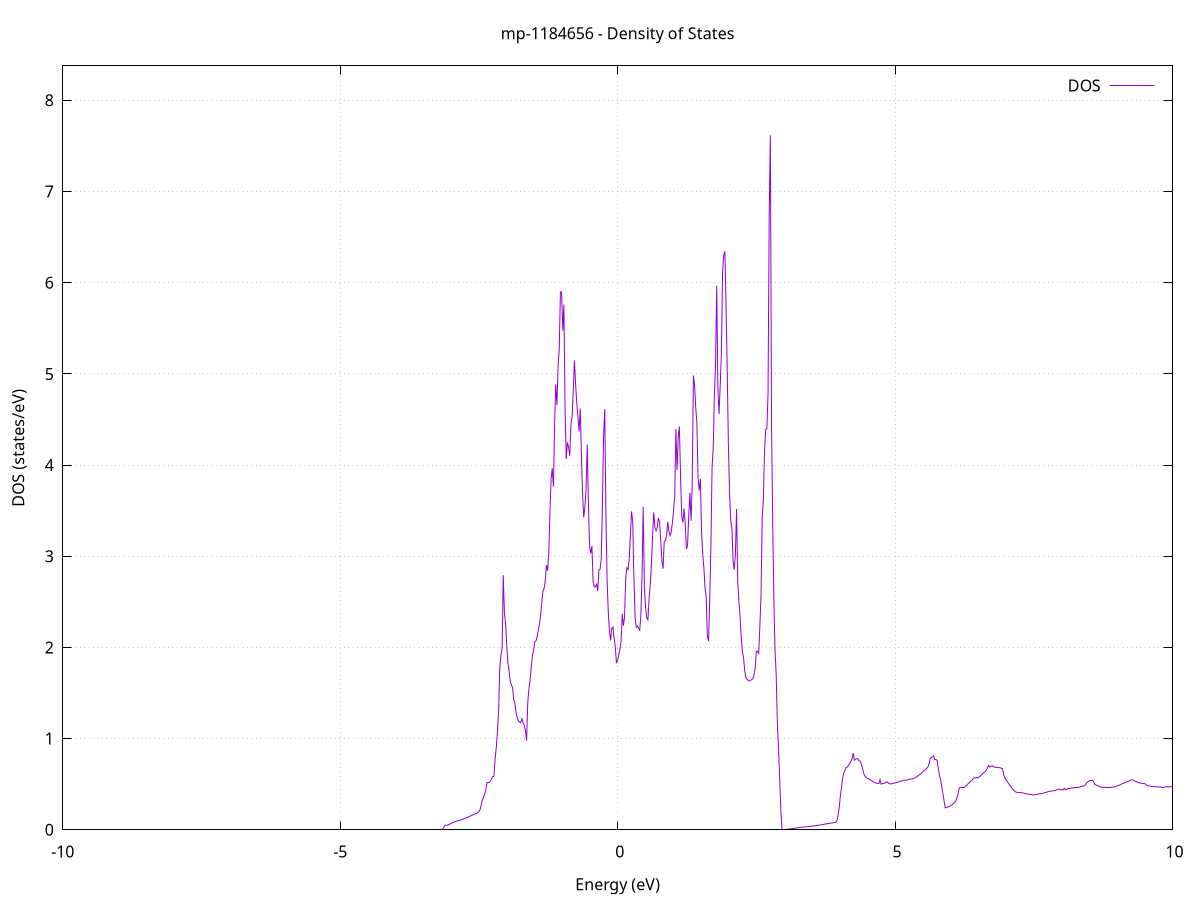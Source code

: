 set title 'mp-1184656 - Density of States'
set xlabel 'Energy (eV)'
set ylabel 'DOS (states/eV)'
set grid
set xrange [-10:10]
set yrange [0:8.378]
set xzeroaxis lt -1
set terminal png size 800,600
set output 'mp-1184656_dos_gnuplot.png'
plot '-' using 1:2 with lines title 'DOS'
-5.109600 0.000000
-5.088600 0.000000
-5.067600 0.000000
-5.046600 0.000000
-5.025500 0.000000
-5.004500 0.000000
-4.983500 0.000000
-4.962500 0.000000
-4.941500 0.000000
-4.920400 0.000000
-4.899400 0.000000
-4.878400 0.000000
-4.857400 0.000000
-4.836300 0.000000
-4.815300 0.000000
-4.794300 0.000000
-4.773300 0.000000
-4.752300 0.000000
-4.731200 0.000000
-4.710200 0.000000
-4.689200 0.000000
-4.668200 0.000000
-4.647200 0.000000
-4.626100 0.000000
-4.605100 0.000000
-4.584100 0.000000
-4.563100 0.000000
-4.542000 0.000000
-4.521000 0.000000
-4.500000 0.000000
-4.479000 0.000000
-4.458000 0.000000
-4.436900 0.000000
-4.415900 0.000000
-4.394900 0.000000
-4.373900 0.000000
-4.352800 0.000000
-4.331800 0.000000
-4.310800 0.000000
-4.289800 0.000000
-4.268800 0.000000
-4.247700 0.000000
-4.226700 0.000000
-4.205700 0.000000
-4.184700 0.000000
-4.163700 0.000000
-4.142600 0.000000
-4.121600 0.000000
-4.100600 0.000000
-4.079600 0.000000
-4.058500 0.000000
-4.037500 0.000000
-4.016500 0.000000
-3.995500 0.000000
-3.974500 0.000000
-3.953400 0.000000
-3.932400 0.000000
-3.911400 0.000000
-3.890400 0.000000
-3.869300 0.000000
-3.848300 0.000000
-3.827300 0.000000
-3.806300 0.000000
-3.785300 0.000000
-3.764200 0.000000
-3.743200 0.000000
-3.722200 0.000000
-3.701200 0.000000
-3.680200 0.000000
-3.659100 0.000000
-3.638100 0.000000
-3.617100 0.000000
-3.596100 0.000000
-3.575000 0.000000
-3.554000 0.000000
-3.533000 0.000000
-3.512000 0.000000
-3.491000 0.000000
-3.469900 0.000000
-3.448900 0.000000
-3.427900 0.000000
-3.406900 0.000000
-3.385800 0.000000
-3.364800 0.000000
-3.343800 0.000000
-3.322800 0.000000
-3.301800 0.000000
-3.280700 0.000000
-3.259700 0.000000
-3.238700 0.000000
-3.217700 0.000000
-3.196700 0.000000
-3.175600 0.003000
-3.154600 0.011900
-3.133600 0.026900
-3.112600 0.049500
-3.091500 0.048000
-3.070500 0.050600
-3.049500 0.055400
-3.028500 0.061100
-3.007500 0.067500
-2.986400 0.074500
-2.965400 0.079900
-2.944400 0.086100
-2.923400 0.091300
-2.902300 0.094700
-2.881300 0.096400
-2.860300 0.101000
-2.839300 0.105500
-2.818300 0.110100
-2.797200 0.114900
-2.776200 0.119800
-2.755200 0.124700
-2.734200 0.129500
-2.713200 0.134400
-2.692100 0.139900
-2.671100 0.145900
-2.650100 0.152400
-2.629100 0.158100
-2.608000 0.163700
-2.587000 0.169500
-2.566000 0.175300
-2.545000 0.181200
-2.524000 0.187500
-2.502900 0.194300
-2.481900 0.218100
-2.460900 0.265400
-2.439900 0.323200
-2.418900 0.355000
-2.397800 0.388600
-2.376800 0.432500
-2.355800 0.518500
-2.334800 0.515300
-2.313700 0.519200
-2.292700 0.530900
-2.271700 0.559900
-2.250700 0.582700
-2.229700 0.586500
-2.208600 0.779100
-2.187600 0.901000
-2.166600 1.074300
-2.145600 1.289100
-2.124500 1.768800
-2.103500 1.918900
-2.082500 1.981800
-2.061500 2.791000
-2.040500 2.370000
-2.019400 2.273000
-1.998400 2.018000
-1.977400 1.827000
-1.956400 1.743000
-1.935400 1.628500
-1.914300 1.591700
-1.893300 1.554200
-1.872300 1.425200
-1.851300 1.386500
-1.830200 1.278600
-1.809200 1.229100
-1.788200 1.195600
-1.767200 1.182400
-1.746200 1.172400
-1.725100 1.218300
-1.704100 1.171900
-1.683100 1.144400
-1.662100 1.093400
-1.641000 0.979500
-1.620000 1.393700
-1.599000 1.547000
-1.578000 1.642300
-1.557000 1.785800
-1.535900 1.911700
-1.514900 1.973300
-1.493900 2.059600
-1.472900 2.070900
-1.451900 2.118500
-1.430800 2.186900
-1.409800 2.255400
-1.388800 2.341400
-1.367800 2.490700
-1.346700 2.617300
-1.325700 2.646700
-1.304700 2.730900
-1.283700 2.902000
-1.262700 2.842300
-1.241600 3.032300
-1.220600 3.467500
-1.199600 3.843300
-1.178600 3.964200
-1.157500 3.762900
-1.136500 4.424800
-1.115500 4.884100
-1.094500 4.657200
-1.073500 5.086300
-1.052400 5.269900
-1.031400 5.897100
-1.010400 5.899800
-0.989400 5.475800
-0.968400 5.760400
-0.947300 4.610000
-0.926300 4.064000
-0.905300 4.248400
-0.884300 4.198700
-0.863200 4.102000
-0.842200 4.443400
-0.821200 4.529700
-0.800200 4.802300
-0.779200 5.147200
-0.758100 4.888700
-0.737100 4.680700
-0.716100 4.527100
-0.695100 4.365700
-0.674000 4.621400
-0.653000 4.106100
-0.632000 3.677300
-0.611000 3.426300
-0.590000 3.542800
-0.568900 3.725900
-0.547900 4.223600
-0.526900 3.584400
-0.505900 3.108300
-0.484900 3.031200
-0.463800 3.110600
-0.442800 2.724100
-0.421800 2.663900
-0.400800 2.667000
-0.379700 2.693900
-0.358700 2.617500
-0.337700 2.852800
-0.316700 2.857900
-0.295700 2.964300
-0.274600 3.575700
-0.253600 4.307100
-0.232600 4.612300
-0.211600 3.478500
-0.190500 2.749300
-0.169500 2.395700
-0.148500 2.183300
-0.127500 2.075700
-0.106500 2.209600
-0.085400 2.224300
-0.064400 2.107600
-0.043400 2.014000
-0.022400 1.836200
-0.001400 1.854700
0.019700 1.921300
0.040700 1.977500
0.061700 2.065700
0.082700 2.369400
0.103800 2.237800
0.124800 2.332800
0.145800 2.766600
0.166800 2.874700
0.187800 2.854600
0.208900 2.975600
0.229900 3.235900
0.250900 3.492300
0.271900 3.376800
0.293000 2.776600
0.314000 2.331100
0.335000 2.220600
0.356000 2.234700
0.377000 2.209500
0.398100 2.189100
0.419100 2.359000
0.440100 2.795500
0.461100 3.542500
0.482100 2.661800
0.503200 2.441400
0.524200 2.323600
0.545200 2.303300
0.566200 2.530300
0.587300 2.686500
0.608300 2.908000
0.629300 3.214700
0.650300 3.481300
0.671300 3.312400
0.692400 3.278800
0.713400 3.314000
0.734400 3.417900
0.755400 3.375200
0.776500 3.167900
0.797500 2.951000
0.818500 2.864000
0.839500 3.159800
0.860500 3.172300
0.881600 3.220700
0.902600 3.379600
0.923600 3.274500
0.944600 3.227300
0.965600 3.265300
0.986700 3.368700
1.007700 3.503600
1.028700 3.657400
1.049700 4.396400
1.070800 3.944800
1.091800 4.303900
1.112800 4.423000
1.133800 3.870500
1.154800 3.443300
1.175900 3.370600
1.196900 3.523200
1.217900 3.354200
1.238900 3.080400
1.260000 3.118200
1.281000 3.441900
1.302000 3.696400
1.323000 3.389900
1.344000 3.792600
1.365100 4.982300
1.386100 4.880600
1.407100 4.631500
1.428100 4.469000
1.449100 3.864200
1.470200 3.719500
1.491200 3.850000
1.512200 3.270200
1.533200 3.027700
1.554300 2.872400
1.575300 2.646800
1.596300 2.553800
1.617300 2.124100
1.638300 2.069300
1.659400 2.519800
1.680400 3.105400
1.701400 3.966100
1.722400 4.188700
1.743500 4.768700
1.764500 5.088900
1.785500 5.969700
1.806500 4.852300
1.827500 4.561000
1.848600 4.878500
1.869600 5.207100
1.890600 6.109800
1.911600 6.304000
1.932600 6.343600
1.953700 5.739100
1.974700 5.042400
1.995700 4.231800
2.016700 3.686200
2.037800 3.397000
2.058800 3.307200
2.079800 2.953200
2.100800 2.852400
2.121800 3.014400
2.142900 3.516900
2.163900 2.720700
2.184900 2.511300
2.205900 2.348900
2.227000 2.114900
2.248000 1.962000
2.269000 1.886000
2.290000 1.747700
2.311000 1.669700
2.332100 1.651300
2.353100 1.637600
2.374100 1.631300
2.395100 1.639700
2.416100 1.648100
2.437200 1.654800
2.458200 1.699000
2.479200 1.776100
2.500200 1.959400
2.521300 1.957700
2.542300 1.934500
2.563300 2.236900
2.584300 2.570400
2.605300 3.429000
2.626400 3.608300
2.647400 4.163900
2.668400 4.392800
2.689400 4.399300
2.710500 4.778300
2.731500 6.721500
2.752500 7.616500
2.773500 4.458400
2.794500 3.353800
2.815600 2.541900
2.836600 1.962500
2.857600 1.704200
2.878600 1.167200
2.899600 0.887000
2.920700 0.558800
2.941700 0.203500
2.962700 0.000400
2.983700 0.001800
3.004800 0.003200
3.025800 0.004400
3.046800 0.005600
3.067800 0.006700
3.088800 0.007700
3.109900 0.008700
3.130900 0.010400
3.151900 0.012700
3.172900 0.014800
3.194000 0.016800
3.215000 0.018700
3.236000 0.020600
3.257000 0.022300
3.278000 0.024000
3.299100 0.026300
3.320100 0.028300
3.341100 0.029700
3.362100 0.030700
3.383100 0.032000
3.404200 0.033400
3.425200 0.034900
3.446200 0.036200
3.467200 0.037500
3.488300 0.039100
3.509300 0.039800
3.530300 0.041600
3.551300 0.043600
3.572300 0.045500
3.593400 0.047500
3.614400 0.049500
3.635400 0.051500
3.656400 0.053600
3.677500 0.055700
3.698500 0.057800
3.719500 0.060500
3.740500 0.063200
3.761500 0.065400
3.782600 0.066900
3.803600 0.068800
3.824600 0.071000
3.845600 0.073200
3.866600 0.075500
3.887700 0.077800
3.908700 0.079400
3.929700 0.082900
3.950700 0.090300
3.971800 0.159500
3.992800 0.240100
4.013800 0.371000
4.034800 0.468000
4.055800 0.571000
4.076900 0.623400
4.097900 0.653600
4.118900 0.684600
4.139900 0.688200
4.160900 0.703400
4.182000 0.727200
4.203000 0.748900
4.224000 0.777100
4.245000 0.840500
4.266100 0.763500
4.287100 0.775600
4.308100 0.778200
4.329100 0.778300
4.350100 0.757600
4.371200 0.753500
4.392200 0.717800
4.413200 0.675900
4.434200 0.619900
4.455300 0.589300
4.476300 0.574200
4.497300 0.567100
4.518300 0.560100
4.539300 0.551900
4.560400 0.544100
4.581400 0.537000
4.602400 0.527600
4.623400 0.520200
4.644400 0.514800
4.665500 0.511100
4.686500 0.508900
4.707500 0.507500
4.728500 0.550200
4.749600 0.499900
4.770600 0.506600
4.791600 0.508700
4.812600 0.511900
4.833600 0.517300
4.854700 0.526200
4.875700 0.513200
4.896700 0.505300
4.917700 0.502700
4.938800 0.504600
4.959800 0.506500
4.980800 0.510200
5.001800 0.514200
5.022800 0.517400
5.043900 0.520600
5.064900 0.524500
5.085900 0.529100
5.106900 0.533700
5.127900 0.539000
5.149000 0.543000
5.170000 0.543600
5.191000 0.543800
5.212000 0.543300
5.233100 0.548300
5.254100 0.553300
5.275100 0.555800
5.296100 0.556200
5.317100 0.558900
5.338200 0.564100
5.359200 0.570700
5.380200 0.578300
5.401200 0.586400
5.422300 0.597000
5.443300 0.604800
5.464300 0.615300
5.485300 0.627800
5.506300 0.640100
5.527400 0.651400
5.548400 0.657400
5.569400 0.674700
5.590400 0.688900
5.611400 0.719400
5.632500 0.776100
5.653500 0.793500
5.674500 0.799500
5.695500 0.810500
5.716600 0.767900
5.737600 0.770100
5.758600 0.760400
5.779600 0.670900
5.800600 0.593800
5.821700 0.547100
5.842700 0.467900
5.863700 0.392000
5.884700 0.310800
5.905800 0.239600
5.926800 0.247000
5.947800 0.248900
5.968800 0.252700
5.989800 0.257100
6.010900 0.266400
6.031900 0.277000
6.052900 0.288500
6.073900 0.301000
6.094900 0.317900
6.116000 0.351200
6.137000 0.397900
6.158000 0.458700
6.179000 0.467800
6.200100 0.462000
6.221100 0.464200
6.242100 0.463200
6.263100 0.472700
6.284100 0.484700
6.305200 0.497900
6.326200 0.511200
6.347200 0.522900
6.368200 0.533700
6.389300 0.543100
6.410300 0.567100
6.431300 0.568200
6.452300 0.570000
6.473300 0.573600
6.494400 0.569700
6.515400 0.578700
6.536400 0.590200
6.557400 0.602700
6.578400 0.615800
6.599500 0.626900
6.620500 0.635900
6.641500 0.650900
6.662500 0.674500
6.683600 0.704300
6.704600 0.688800
6.725600 0.693900
6.746600 0.699700
6.767600 0.697300
6.788700 0.688800
6.809700 0.684900
6.830700 0.683700
6.851700 0.685600
6.872800 0.682400
6.893800 0.678700
6.914800 0.675000
6.935800 0.671400
6.956800 0.606500
6.977900 0.570700
6.998900 0.550300
7.019900 0.531100
7.040900 0.512900
7.061900 0.491600
7.083000 0.473300
7.104000 0.457000
7.125000 0.441600
7.146000 0.428900
7.167100 0.418300
7.188100 0.411500
7.209100 0.408100
7.230100 0.408300
7.251100 0.407500
7.272200 0.406800
7.293200 0.405600
7.314200 0.402800
7.335200 0.399700
7.356300 0.396700
7.377300 0.393800
7.398300 0.391100
7.419300 0.388300
7.440300 0.386100
7.461400 0.384500
7.482400 0.383000
7.503400 0.382200
7.524400 0.383900
7.545400 0.386400
7.566500 0.389500
7.587500 0.392900
7.608500 0.396800
7.629500 0.394700
7.650600 0.398200
7.671600 0.401700
7.692600 0.405300
7.713600 0.409000
7.734600 0.412800
7.755700 0.416800
7.776700 0.420100
7.797700 0.422900
7.818700 0.425300
7.839800 0.427400
7.860800 0.429200
7.881800 0.430700
7.902800 0.438500
7.923800 0.443600
7.944900 0.444700
7.965900 0.444000
7.986900 0.442100
8.007900 0.440000
8.028900 0.437600
8.050000 0.454600
8.071000 0.439300
8.092000 0.444100
8.113000 0.450400
8.134100 0.452800
8.155100 0.454000
8.176100 0.456700
8.197100 0.459200
8.218100 0.460200
8.239200 0.461300
8.260200 0.462600
8.281200 0.463900
8.302200 0.465200
8.323300 0.467800
8.344300 0.472000
8.365300 0.476100
8.386300 0.479000
8.407300 0.482800
8.428400 0.490800
8.449400 0.510600
8.470400 0.525300
8.491400 0.533700
8.512400 0.538800
8.533500 0.541500
8.554500 0.540900
8.575500 0.531900
8.596500 0.498300
8.617600 0.492600
8.638600 0.486800
8.659600 0.480900
8.680600 0.474600
8.701600 0.468100
8.722700 0.466300
8.743700 0.466500
8.764700 0.465500
8.785700 0.464700
8.806800 0.464400
8.827800 0.464500
8.848800 0.464500
8.869800 0.464700
8.890800 0.465000
8.911900 0.466400
8.932900 0.468600
8.953900 0.471400
8.974900 0.474800
8.995900 0.478900
9.017000 0.483700
9.038000 0.489000
9.059000 0.494500
9.080000 0.500400
9.101100 0.506300
9.122100 0.511800
9.143100 0.517000
9.164100 0.521800
9.185100 0.527300
9.206200 0.532700
9.227200 0.538100
9.248200 0.543600
9.269200 0.549600
9.290300 0.545600
9.311300 0.538800
9.332300 0.530900
9.353300 0.526500
9.374300 0.520500
9.395400 0.515600
9.416400 0.512400
9.437400 0.510600
9.458400 0.508500
9.479400 0.507300
9.500500 0.505500
9.521500 0.496200
9.542500 0.487300
9.563500 0.482700
9.584600 0.479500
9.605600 0.477400
9.626600 0.475900
9.647600 0.474800
9.668600 0.473400
9.689700 0.471900
9.710700 0.470800
9.731700 0.470100
9.752700 0.469800
9.773800 0.469500
9.794800 0.469200
9.815800 0.469000
9.836800 0.469000
9.857800 0.469200
9.878900 0.469600
9.899900 0.470000
9.920900 0.470600
9.941900 0.471300
9.962900 0.472700
9.984000 0.474600
10.005000 0.477100
10.026000 0.479900
10.047000 0.482900
10.068100 0.486200
10.089100 0.490100
10.110100 0.494400
10.131100 0.499400
10.152100 0.505600
10.173200 0.513500
10.194200 0.526800
10.215200 0.537700
10.236200 0.539200
10.257300 0.539200
10.278300 0.544700
10.299300 0.569200
10.320300 0.557600
10.341300 0.554800
10.362400 0.560800
10.383400 0.572700
10.404400 0.590300
10.425400 0.611900
10.446400 0.633800
10.467500 0.656000
10.488500 0.679100
10.509500 0.655100
10.530500 0.646800
10.551600 0.662000
10.572600 0.665400
10.593600 0.652800
10.614600 0.621400
10.635600 0.591600
10.656700 0.563800
10.677700 0.535000
10.698700 0.506900
10.719700 0.477700
10.740700 0.429900
10.761800 0.417100
10.782800 0.405800
10.803800 0.396600
10.824800 0.389500
10.845900 0.383300
10.866900 0.376800
10.887900 0.370300
10.908900 0.363600
10.929900 0.357000
10.951000 0.350300
10.972000 0.340200
10.993000 0.329600
11.014000 0.324100
11.035100 0.319600
11.056100 0.316000
11.077100 0.314000
11.098100 0.317500
11.119100 0.339600
11.140200 0.338100
11.161200 0.342000
11.182200 0.352900
11.203200 0.363800
11.224200 0.365200
11.245300 0.366600
11.266300 0.368700
11.287300 0.371500
11.308300 0.375400
11.329400 0.381200
11.350400 0.382100
11.371400 0.381600
11.392400 0.378500
11.413400 0.374700
11.434500 0.371100
11.455500 0.370000
11.476500 0.369500
11.497500 0.369100
11.518600 0.361000
11.539600 0.360200
11.560600 0.360300
11.581600 0.361100
11.602600 0.362000
11.623700 0.342000
11.644700 0.334100
11.665700 0.328700
11.686700 0.323300
11.707700 0.317700
11.728800 0.312000
11.749800 0.306100
11.770800 0.299900
11.791800 0.293800
11.812900 0.287600
11.833900 0.281300
11.854900 0.270900
11.875900 0.273400
11.896900 0.268500
11.918000 0.264900
11.939000 0.262400
11.960000 0.261000
11.981000 0.260500
12.002100 0.260600
12.023100 0.261100
12.044100 0.262200
12.065100 0.264300
12.086100 0.267400
12.107200 0.271400
12.128200 0.280800
12.149200 0.285200
12.170200 0.290600
12.191200 0.304000
12.212300 0.321500
12.233300 0.348200
12.254300 0.373500
12.275300 0.389600
12.296400 0.406600
12.317400 0.422500
12.338400 0.431300
12.359400 0.438600
12.380400 0.444900
12.401500 0.449200
12.422500 0.451300
12.443500 0.453600
12.464500 0.460100
12.485600 0.464300
12.506600 0.473500
12.527600 0.489200
12.548600 0.509100
12.569600 0.535400
12.590700 0.551800
12.611700 0.560100
12.632700 0.570000
12.653700 0.574200
12.674700 0.579700
12.695800 0.585100
12.716800 0.588500
12.737800 0.586800
12.758800 0.579900
12.779900 0.576200
12.800900 0.573600
12.821900 0.565800
12.842900 0.552300
12.863900 0.534400
12.885000 0.517600
12.906000 0.507100
12.927000 0.502600
12.948000 0.488600
12.969100 0.474800
12.990100 0.461700
13.011100 0.448900
13.032100 0.437900
13.053100 0.428700
13.074200 0.421300
13.095200 0.413300
13.116200 0.406200
13.137200 0.401800
13.158200 0.398700
13.179300 0.395400
13.200300 0.388800
13.221300 0.390900
13.242300 0.396400
13.263400 0.394400
13.284400 0.411200
13.305400 0.419700
13.326400 0.403300
13.347400 0.401700
13.368500 0.399600
13.389500 0.397200
13.410500 0.394500
13.431500 0.390100
13.452600 0.385400
13.473600 0.382800
13.494600 0.385000
13.515600 0.386200
13.536600 0.386300
13.557700 0.384700
13.578700 0.383500
13.599700 0.382500
13.620700 0.381800
13.641700 0.381100
13.662800 0.381300
13.683800 0.382900
13.704800 0.385200
13.725800 0.390000
13.746900 0.395000
13.767900 0.399800
13.788900 0.404600
13.809900 0.409400
13.830900 0.414000
13.852000 0.418600
13.873000 0.423200
13.894000 0.427900
13.915000 0.432100
13.936100 0.435300
13.957100 0.436000
13.978100 0.436100
13.999100 0.459800
14.020100 0.442200
14.041200 0.439600
14.062200 0.437300
14.083200 0.435400
14.104200 0.433300
14.125200 0.431500
14.146300 0.429600
14.167300 0.428100
14.188300 0.427600
14.209300 0.427700
14.230400 0.428300
14.251400 0.429500
14.272400 0.431100
14.293400 0.450500
14.314400 0.445700
14.335500 0.450600
14.356500 0.456900
14.377500 0.464800
14.398500 0.474500
14.419600 0.484500
14.440600 0.496600
14.461600 0.509700
14.482600 0.524900
14.503600 0.572500
14.524700 0.564000
14.545700 0.575600
14.566700 0.584800
14.587700 0.585100
14.608700 0.602600
14.629800 0.633600
14.650800 0.626100
14.671800 0.619800
14.692800 0.615300
14.713900 0.612300
14.734900 0.609600
14.755900 0.603000
14.776900 0.596900
14.797900 0.591300
14.819000 0.586200
14.840000 0.581400
14.861000 0.573900
14.882000 0.568700
14.903100 0.562600
14.924100 0.558400
14.945100 0.554600
14.966100 0.551200
14.987100 0.548200
15.008200 0.545800
15.029200 0.543600
15.050200 0.541600
15.071200 0.540000
15.092200 0.539500
15.113300 0.526500
15.134300 0.517200
15.155300 0.511900
15.176300 0.510900
15.197400 0.511200
15.218400 0.512500
15.239400 0.515100
15.260400 0.519000
15.281400 0.523600
15.302500 0.529000
15.323500 0.535300
15.344500 0.539800
15.365500 0.544500
15.386600 0.550100
15.407600 0.557300
15.428600 0.567800
15.449600 0.570800
15.470600 0.573700
15.491700 0.576800
15.512700 0.582000
15.533700 0.591300
15.554700 0.610300
15.575700 0.617100
15.596800 0.625500
15.617800 0.634200
15.638800 0.643000
15.659800 0.659800
15.680900 0.676600
15.701900 0.686100
15.722900 0.686500
15.743900 0.687600
15.764900 0.690600
15.786000 0.695300
15.807000 0.697500
15.828000 0.711000
15.849000 0.723600
15.870100 0.736700
15.891100 0.736100
15.912100 0.705600
15.933100 0.696100
15.954100 0.692700
15.975200 0.692600
15.996200 0.686100
16.017200 0.682500
16.038200 0.689700
16.059200 0.693100
16.080300 0.703200
16.101300 0.715900
16.122300 0.726300
16.143300 0.739900
16.164400 0.756800
16.185400 0.787900
16.206400 0.805300
16.227400 0.808700
16.248400 0.828300
16.269500 0.834200
16.290500 0.834200
16.311500 0.830300
16.332500 0.825900
16.353600 0.823100
16.374600 0.828100
16.395600 0.837800
16.416600 0.844000
16.437600 0.848600
16.458700 0.851700
16.479700 0.856400
16.500700 0.861000
16.521700 0.864200
16.542700 0.868400
16.563800 0.875800
16.584800 0.890000
16.605800 0.909600
16.626800 0.916400
16.647900 0.931500
16.668900 0.945700
16.689900 0.969000
16.710900 1.005100
16.731900 1.035000
16.753000 1.080000
16.774000 1.130000
16.795000 1.156900
16.816000 1.163000
16.837000 1.183000
16.858100 1.205700
16.879100 1.232400
16.900100 1.250900
16.921100 1.275000
16.942200 1.294200
16.963200 1.290700
16.984200 1.272600
17.005200 1.258100
17.026200 1.244600
17.047300 1.222300
17.068300 1.177100
17.089300 1.134200
17.110300 1.088000
17.131400 1.043300
17.152400 0.990300
17.173400 0.946900
17.194400 0.914500
17.215400 0.883200
17.236500 0.857100
17.257500 0.825300
17.278500 0.797500
17.299500 0.774600
17.320500 0.756400
17.341600 0.747100
17.362600 0.736500
17.383600 0.735300
17.404600 0.740200
17.425700 0.733800
17.446700 0.723600
17.467700 0.718600
17.488700 0.730900
17.509700 0.734100
17.530800 0.737500
17.551800 0.738900
17.572800 0.781300
17.593800 0.741700
17.614900 0.747400
17.635900 0.754000
17.656900 0.761400
17.677900 0.767400
17.698900 0.759300
17.720000 0.762900
17.741000 0.772100
17.762000 0.785700
17.783000 0.814900
17.804000 0.831800
17.825100 0.849800
17.846100 0.871400
17.867100 0.898500
17.888100 0.926900
17.909200 0.962400
17.930200 0.980000
17.951200 0.983000
17.972200 0.979000
17.993200 0.971600
18.014300 0.970400
18.035300 0.971100
18.056300 0.968200
18.077300 0.966500
18.098400 0.968000
18.119400 0.939500
18.140400 0.892100
18.161400 0.874300
18.182400 0.862700
18.203500 0.851400
18.224500 0.840300
18.245500 0.829300
18.266500 0.818300
18.287500 0.802700
18.308600 0.792900
18.329600 0.787100
18.350600 0.788200
18.371600 0.799200
18.392700 0.809000
18.413700 0.816500
18.434700 0.826200
18.455700 0.839100
18.476700 0.852800
18.497800 0.911700
18.518800 0.886200
18.539800 0.872600
18.560800 0.876900
18.581900 0.885700
18.602900 0.898700
18.623900 0.914500
18.644900 0.922800
18.665900 0.932500
18.687000 0.946500
18.708000 0.954700
18.729000 0.964900
18.750000 0.975400
18.771000 0.976000
18.792100 0.957500
18.813100 0.930900
18.834100 0.913700
18.855100 0.903600
18.876200 0.891600
18.897200 0.876500
18.918200 0.858500
18.939200 0.839300
18.960200 0.828900
18.981300 0.828500
19.002300 0.820500
19.023300 0.811500
19.044300 0.798500
19.065400 0.787300
19.086400 0.776900
19.107400 0.768800
19.128400 0.759900
19.149400 0.756400
19.170500 0.758500
19.191500 0.755800
19.212500 0.755300
19.233500 0.756000
19.254500 0.757700
19.275600 0.761300
19.296600 0.763400
19.317600 0.765900
19.338600 0.773000
19.359700 0.783200
19.380700 0.792500
19.401700 0.805400
19.422700 0.810100
19.443700 0.807200
19.464800 0.807000
19.485800 0.817800
19.506800 0.835200
19.527800 0.856200
19.548900 0.885000
19.569900 0.910800
19.590900 0.936000
19.611900 0.954700
19.632900 0.963500
19.654000 0.960700
19.675000 0.972700
19.696000 1.026100
19.717000 1.023700
19.738000 0.986400
19.759100 0.955300
19.780100 0.942300
19.801100 0.936400
19.822100 0.943100
19.843200 0.933500
19.864200 0.920900
19.885200 0.909600
19.906200 0.905500
19.927200 0.900500
19.948300 0.903700
19.969300 0.901100
19.990300 0.899500
20.011300 0.885400
20.032400 0.872300
20.053400 0.864000
20.074400 0.861900
20.095400 0.867500
20.116400 0.883900
20.137500 0.895300
20.158500 0.905000
20.179500 0.912800
20.200500 0.912400
20.221500 0.912100
20.242600 0.914400
20.263600 0.917200
20.284600 0.923700
20.305600 0.932600
20.326700 0.940800
20.347700 0.950800
20.368700 0.972900
20.389700 0.978800
20.410700 0.995500
20.431800 0.983600
20.452800 0.978800
20.473800 0.987900
20.494800 0.997800
20.515900 1.010100
20.536900 1.032600
20.557900 1.075200
20.578900 1.092700
20.599900 1.089100
20.621000 1.083700
20.642000 1.089200
20.663000 1.089000
20.684000 1.072400
20.705000 1.049900
20.726100 1.030500
20.747100 1.030500
20.768100 1.020100
20.789100 1.006000
20.810200 0.991800
20.831200 0.981000
20.852200 0.969500
20.873200 0.967800
20.894200 0.962500
20.915300 0.952500
20.936300 0.962600
20.957300 0.981600
20.978300 0.986000
20.999400 0.994200
21.020400 0.995700
21.041400 1.040400
21.062400 1.048200
21.083400 1.062700
21.104500 1.075500
21.125500 1.084500
21.146500 1.095400
21.167500 1.107100
21.188500 1.111900
21.209600 1.115000
21.230600 1.115800
21.251600 1.136900
21.272600 1.165500
21.293700 1.116100
21.314700 1.099800
21.335700 1.089400
21.356700 1.095700
21.377700 1.149500
21.398800 1.167500
21.419800 1.173700
21.440800 1.179300
21.461800 1.184700
21.482900 1.189100
21.503900 1.189400
21.524900 1.174000
21.545900 1.146400
21.566900 1.126800
21.588000 1.101900
21.609000 1.072300
21.630000 1.043200
21.651000 1.021400
21.672000 0.998500
21.693100 0.976600
21.714100 0.957300
21.735100 0.938400
21.756100 0.927200
21.777200 0.921800
21.798200 0.884900
21.819200 0.877000
21.840200 0.879800
21.861200 0.877800
21.882300 0.877500
21.903300 0.878700
21.924300 0.883800
21.945300 0.897700
21.966400 0.921700
21.987400 0.924500
22.008400 0.942700
22.029400 0.970300
22.050400 0.981800
22.071500 0.992200
22.092500 1.001300
22.113500 1.009100
22.134500 1.014300
22.155500 1.007900
22.176600 0.984200
22.197600 0.979300
22.218600 0.970000
22.239600 0.954100
22.260700 0.939500
22.281700 0.926000
22.302700 0.910700
22.323700 0.894000
22.344700 0.880700
22.365800 0.866300
22.386800 0.863100
22.407800 0.863500
22.428800 0.868200
22.449900 0.870700
22.470900 0.881000
22.491900 0.901200
22.512900 0.914700
22.533900 0.928900
22.555000 0.938800
22.576000 0.963000
22.597000 1.019900
22.618000 1.070500
22.639000 1.099400
22.660100 1.113900
22.681100 1.126600
22.702100 1.132300
22.723100 1.119300
22.744200 1.111800
22.765200 1.102900
22.786200 1.078700
22.807200 1.066700
22.828200 1.058600
22.849300 1.048600
22.870300 1.037200
22.891300 1.023400
22.912300 1.016900
22.933400 1.003700
22.954400 0.987300
22.975400 0.970300
22.996400 0.958600
23.017400 1.235400
23.038500 0.912100
23.059500 0.907900
23.080500 0.909800
23.101500 0.898400
23.122500 0.901000
23.143600 0.905600
23.164600 0.909400
23.185600 0.922600
23.206600 0.930100
23.227700 0.919300
23.248700 0.924600
23.269700 0.926000
23.290700 0.925700
23.311700 0.940200
23.332800 0.927000
23.353800 0.917700
23.374800 0.910600
23.395800 0.909300
23.416800 0.916000
23.437900 0.904100
23.458900 0.895600
23.479900 0.896700
23.500900 0.891500
23.522000 0.884500
23.543000 0.882900
23.564000 0.876300
23.585000 0.882100
23.606000 0.884000
23.627100 0.889100
23.648100 0.897000
23.669100 0.900300
23.690100 0.918500
23.711200 0.926200
23.732200 0.938700
23.753200 0.953400
23.774200 0.971800
23.795200 0.984100
23.816300 1.041700
23.837300 1.032400
23.858300 1.031300
23.879300 1.017600
23.900300 1.004200
23.921400 0.980500
23.942400 0.956600
23.963400 0.956300
23.984400 1.006900
24.005500 1.008000
24.026500 1.012800
24.047500 1.064900
24.068500 1.161000
24.089500 1.219600
24.110600 1.263900
24.131600 1.318200
24.152600 1.380300
24.173600 1.457400
24.194700 1.496200
24.215700 1.522800
24.236700 1.565900
24.257700 1.583500
24.278700 1.583700
24.299800 1.641000
24.320800 1.826700
24.341800 1.773900
24.362800 1.722200
24.383800 1.751300
24.404900 1.723800
24.425900 1.693900
24.446900 1.676900
24.467900 1.664400
24.489000 1.672900
24.510000 1.702800
24.531000 1.806700
24.552000 2.081700
24.573000 3.486900
24.594100 8.782600
24.615100 10.163400
24.636100 7.287000
24.657100 4.822500
24.678200 4.278300
24.699200 4.393300
24.720200 4.909100
24.741200 5.776700
24.762200 6.572800
24.783300 7.751300
24.804300 14.988800
24.825300 17.709000
24.846300 33.515900
24.867300 13.528000
24.888400 7.914900
24.909400 8.079800
24.930400 11.213200
24.951400 32.465500
24.972500 80.390400
24.993500 40.532100
25.014500 28.800000
25.035500 22.202000
25.056500 13.237900
25.077600 7.422600
25.098600 4.878700
25.119600 3.240900
25.140600 2.322000
25.161700 1.851100
25.182700 1.754200
25.203700 1.706300
25.224700 1.701700
25.245700 1.748000
25.266800 1.847300
25.287800 1.945500
25.308800 1.887600
25.329800 1.871400
25.350800 1.807300
25.371900 1.819100
25.392900 1.754800
25.413900 1.701800
25.434900 1.626400
25.456000 1.536700
25.477000 1.380000
25.498000 1.243300
25.519000 1.177400
25.540000 1.088500
25.561100 1.023200
25.582100 0.961000
25.603100 0.904100
25.624100 0.877200
25.645200 0.868400
25.666200 0.868500
25.687200 0.872700
25.708200 0.880400
25.729200 0.881900
25.750300 0.898000
25.771300 0.925300
25.792300 0.942900
25.813300 0.962300
25.834300 0.996300
25.855400 0.997300
25.876400 1.017400
25.897400 1.111800
25.918400 1.116500
25.939500 1.110900
25.960500 1.092400
25.981500 1.168100
26.002500 1.087800
26.023500 1.087100
26.044600 1.085700
26.065600 1.091500
26.086600 1.126500
26.107600 1.127100
26.128700 1.148400
26.149700 1.179300
26.170700 1.191500
26.191700 1.229500
26.212700 1.255100
26.233800 1.269500
26.254800 1.280000
26.275800 1.295300
26.296800 1.322900
26.317800 1.344500
26.338900 1.351500
26.359900 1.328900
26.380900 1.354700
26.401900 1.351400
26.423000 1.349400
26.444000 1.342400
26.465000 1.330300
26.486000 1.306500
26.507000 1.272100
26.528100 1.233000
26.549100 1.208300
26.570100 1.192500
26.591100 1.182400
26.612200 1.175900
26.633200 1.178200
26.654200 1.183900
26.675200 1.158500
26.696200 1.149800
26.717300 1.139400
26.738300 1.134600
26.759300 1.126000
26.780300 1.119100
26.801300 1.120200
26.822400 1.089100
26.843400 1.090400
26.864400 1.099200
26.885400 1.130100
26.906500 1.165900
26.927500 1.210900
26.948500 1.244300
26.969500 1.278000
26.990500 1.310100
27.011600 1.357500
27.032600 1.385600
27.053600 1.400800
27.074600 1.429900
27.095700 1.421600
27.116700 1.410100
27.137700 1.386200
27.158700 1.386400
27.179700 1.391000
27.200800 1.386400
27.221800 1.383000
27.242800 1.377300
27.263800 1.375700
27.284800 1.368700
27.305900 1.357300
27.326900 1.348200
27.347900 1.339700
27.368900 1.322100
27.390000 1.301700
27.411000 1.287400
27.432000 1.274600
27.453000 1.263400
27.474000 1.263200
27.495100 1.241700
27.516100 1.231400
27.537100 1.231600
27.558100 1.236100
27.579200 1.244100
27.600200 1.254100
27.621200 1.273900
27.642200 1.295500
27.663200 1.318400
27.684300 1.339800
27.705300 1.359300
27.726300 1.389500
27.747300 1.425900
27.768300 1.453600
27.789400 1.468600
27.810400 1.505000
27.831400 1.514400
27.852400 1.463600
27.873500 1.411200
27.894500 1.392400
27.915500 1.382100
27.936500 1.353200
27.957500 1.354800
27.978600 1.350000
27.999600 1.327400
28.020600 1.309000
28.041600 1.285300
28.062700 1.274000
28.083700 1.273400
28.104700 1.278500
28.125700 1.286000
28.146700 1.295400
28.167800 1.282100
28.188800 1.296600
28.209800 1.307400
28.230800 1.338700
28.251800 1.312100
28.272900 1.251700
28.293900 1.203600
28.314900 1.182900
28.335900 1.166800
28.357000 1.151500
28.378000 1.070000
28.399000 1.030600
28.420000 0.997500
28.441000 0.973500
28.462100 0.957500
28.483100 0.945100
28.504100 0.934900
28.525100 0.923800
28.546200 0.910300
28.567200 0.894700
28.588200 0.874400
28.609200 0.861900
28.630200 0.859400
28.651300 0.849900
28.672300 0.843600
28.693300 0.804300
28.714300 0.803800
28.735300 0.797400
28.756400 0.764800
28.777400 0.740000
28.798400 0.724500
28.819400 0.712300
28.840500 0.702700
28.861500 0.697700
28.882500 0.693600
28.903500 0.690400
28.924500 0.708400
28.945600 0.695200
28.966600 0.691300
28.987600 0.688900
29.008600 0.687500
29.029700 0.686800
29.050700 0.685600
29.071700 0.716700
29.092700 0.708100
29.113700 0.703200
29.134800 0.706800
29.155800 0.710900
29.176800 0.695000
29.197800 0.687700
29.218800 0.679800
29.239900 0.669900
29.260900 0.662000
29.281900 0.655200
29.302900 0.641000
29.324000 0.625400
29.345000 0.610300
29.366000 0.600500
29.387000 0.594400
29.408000 0.589600
29.429100 0.586100
29.450100 0.578100
29.471100 0.596600
29.492100 0.658800
29.513200 0.690300
29.534200 0.708000
29.555200 0.716200
29.576200 0.740600
29.597200 0.742400
29.618300 0.820300
29.639300 0.773800
29.660300 0.775700
29.681300 0.777400
29.702300 0.784300
29.723400 0.796500
29.744400 0.812100
29.765400 0.815600
29.786400 0.841500
29.807500 0.879400
29.828500 0.904300
29.849500 0.917800
29.870500 0.931900
29.891500 0.951800
29.912600 0.973500
29.933600 0.983100
29.954600 0.992600
29.975600 1.003500
29.996600 1.016300
30.017700 1.027700
30.038700 1.027400
30.059700 1.027300
30.080700 1.027300
30.101800 1.021600
30.122800 1.009700
30.143800 0.990800
30.164800 0.964400
30.185800 0.931400
30.206900 0.892800
30.227900 0.840000
30.248900 0.798400
30.269900 0.777800
30.291000 0.765700
30.312000 0.768500
30.333000 0.773300
30.354000 0.778500
30.375000 0.785300
30.396100 0.794300
30.417100 0.802000
30.438100 0.808300
30.459100 0.814200
30.480100 0.821400
30.501200 0.832400
30.522200 0.840800
30.543200 0.855200
30.564200 0.874900
30.585300 0.898300
30.606300 0.908700
30.627300 0.886500
30.648300 0.845000
30.669300 0.804800
30.690400 0.781700
30.711400 0.771700
30.732400 0.775600
30.753400 0.781500
30.774500 0.789100
30.795500 0.797600
30.816500 0.819100
30.837500 0.826600
30.858500 0.833700
30.879600 0.844500
30.900600 0.886200
30.921600 0.928500
30.942600 0.962600
30.963600 0.982400
30.984700 1.008300
31.005700 1.022700
31.026700 1.039600
31.047700 1.060700
31.068800 1.093200
31.089800 1.124400
31.110800 1.141600
31.131800 1.167300
31.152800 1.230800
31.173900 1.295100
31.194900 1.328900
31.215900 1.398500
31.236900 1.369800
31.258000 1.350100
31.279000 1.320300
31.300000 1.296300
31.321000 1.291800
31.342000 1.289400
31.363100 1.285500
31.384100 1.276700
31.405100 1.254400
31.426100 1.226700
31.447100 1.195800
31.468200 1.185800
31.489200 1.180900
31.510200 1.199300
31.531200 1.240600
31.552300 1.278800
31.573300 1.386100
31.594300 1.239900
31.615300 1.197500
31.636300 1.173400
31.657400 1.165200
31.678400 1.121000
31.699400 1.117400
31.720400 1.117500
31.741500 1.099800
31.762500 1.090400
31.783500 1.096200
31.804500 1.103700
31.825500 1.105900
31.846600 1.097100
31.867600 1.107400
31.888600 1.125400
31.909600 1.142200
31.930600 1.154500
31.951700 1.183800
31.972700 1.155100
31.993700 1.136600
32.014700 1.119300
32.035800 1.114900
32.056800 1.101300
32.077800 1.087700
32.098800 1.077900
32.119800 1.062700
32.140900 1.037500
32.161900 1.015700
32.182900 0.999800
32.203900 0.990300
32.225000 0.984200
32.246000 0.988800
32.267000 0.983500
32.288000 0.972000
32.309000 0.952900
32.330100 0.958000
32.351100 1.021100
32.372100 1.005200
32.393100 0.971600
32.414100 0.973900
32.435200 1.067800
32.456200 1.065400
32.477200 1.034100
32.498200 1.008400
32.519300 0.987600
32.540300 0.969400
32.561300 0.952300
32.582300 0.943400
32.603300 0.933400
32.624400 0.922800
32.645400 0.913000
32.666400 0.904500
32.687400 0.894000
32.708500 0.881500
32.729500 0.867700
32.750500 0.854500
32.771500 0.841300
32.792500 0.828200
32.813600 0.815400
32.834600 0.804700
32.855600 0.779700
32.876600 0.756000
32.897600 0.731600
32.918700 0.688900
32.939700 0.634900
32.960700 0.589600
32.981700 0.552900
33.002800 0.522000
33.023800 0.499000
33.044800 0.471500
33.065800 0.440300
33.086800 0.425500
33.107900 0.422900
33.128900 0.398300
33.149900 0.403100
33.170900 0.406500
33.192000 0.416000
33.213000 0.517800
33.234000 0.502300
33.255000 0.515400
33.276000 0.506900
33.297100 0.498600
33.318100 0.504900
33.339100 0.507300
33.360100 0.505700
33.381100 0.500100
33.402200 0.490600
33.423200 0.479700
33.444200 0.466900
33.465200 0.452200
33.486300 0.436200
33.507300 0.418600
33.528300 0.400900
33.549300 0.384700
33.570300 0.370400
33.591400 0.357600
33.612400 0.338700
33.633400 0.321400
33.654400 0.311200
33.675500 0.300100
33.696500 0.289100
33.717500 0.277700
33.738500 0.265600
33.759500 0.257000
33.780600 0.244200
33.801600 0.230600
33.822600 0.224800
33.843600 0.218500
33.864600 0.209200
33.885700 0.196400
33.906700 0.183800
33.927700 0.173100
33.948700 0.169500
33.969800 0.165300
33.990800 0.160800
34.011800 0.156200
34.032800 0.151300
34.053800 0.146600
34.074900 0.139400
34.095900 0.132400
34.116900 0.127000
34.137900 0.124600
34.159000 0.126400
34.180000 0.124000
34.201000 0.121600
34.222000 0.118700
34.243000 0.115400
34.264100 0.111500
34.285100 0.107000
34.306100 0.102000
34.327100 0.096400
34.348100 0.089900
34.369200 0.084000
34.390200 0.079700
34.411200 0.075600
34.432200 0.071600
34.453300 0.064900
34.474300 0.058800
34.495300 0.053000
34.516300 0.047600
34.537300 0.042400
34.558400 0.037600
34.579400 0.033200
34.600400 0.029100
34.621400 0.025400
34.642500 0.022100
34.663500 0.019100
34.684500 0.016400
34.705500 0.014200
34.726500 0.012400
34.747600 0.011100
34.768600 0.009900
34.789600 0.008900
34.810600 0.008000
34.831600 0.006700
34.852700 0.004800
34.873700 0.003200
34.894700 0.001900
34.915700 0.001000
34.936800 0.000400
34.957800 0.000000
34.978800 0.000000
34.999800 0.000000
35.020800 0.000000
35.041900 0.000000
35.062900 0.000000
35.083900 0.000000
35.104900 0.000000
35.126000 0.000000
35.147000 0.000000
35.168000 0.000000
35.189000 0.000000
35.210000 0.000000
35.231100 0.000000
35.252100 0.000000
35.273100 0.000000
35.294100 0.000000
35.315100 0.000000
35.336200 0.000000
35.357200 0.000000
35.378200 0.000000
35.399200 0.000000
35.420300 0.000000
35.441300 0.000000
35.462300 0.000000
35.483300 0.000000
35.504300 0.000000
35.525400 0.000000
35.546400 0.000000
35.567400 0.000000
35.588400 0.000000
35.609500 0.000000
35.630500 0.000000
35.651500 0.000000
35.672500 0.000000
35.693500 0.000000
35.714600 0.000000
35.735600 0.000000
35.756600 0.000000
35.777600 0.000000
35.798600 0.000000
35.819700 0.000000
35.840700 0.000000
35.861700 0.000000
35.882700 0.000000
35.903800 0.000000
35.924800 0.000000
35.945800 0.000000
35.966800 0.000000
35.987800 0.000000
36.008900 0.000000
36.029900 0.000000
36.050900 0.000000
36.071900 0.000000
36.092900 0.000000
36.114000 0.000000
36.135000 0.000000
36.156000 0.000000
36.177000 0.000000
36.198100 0.000000
36.219100 0.000000
36.240100 0.000000
36.261100 0.000000
36.282100 0.000000
36.303200 0.000000
36.324200 0.000000
36.345200 0.000000
36.366200 0.000000
36.387300 0.000000
36.408300 0.000000
36.429300 0.000000
36.450300 0.000000
36.471300 0.000000
36.492400 0.000000
36.513400 0.000000
36.534400 0.000000
36.555400 0.000000
36.576400 0.000000
36.597500 0.000000
36.618500 0.000000
36.639500 0.000000
36.660500 0.000000
36.681600 0.000000
36.702600 0.000000
36.723600 0.000000
36.744600 0.000000
36.765600 0.000000
36.786700 0.000000
36.807700 0.000000
36.828700 0.000000
36.849700 0.000000
36.870800 0.000000
36.891800 0.000000
36.912800 0.000000
36.933800 0.000000
e
